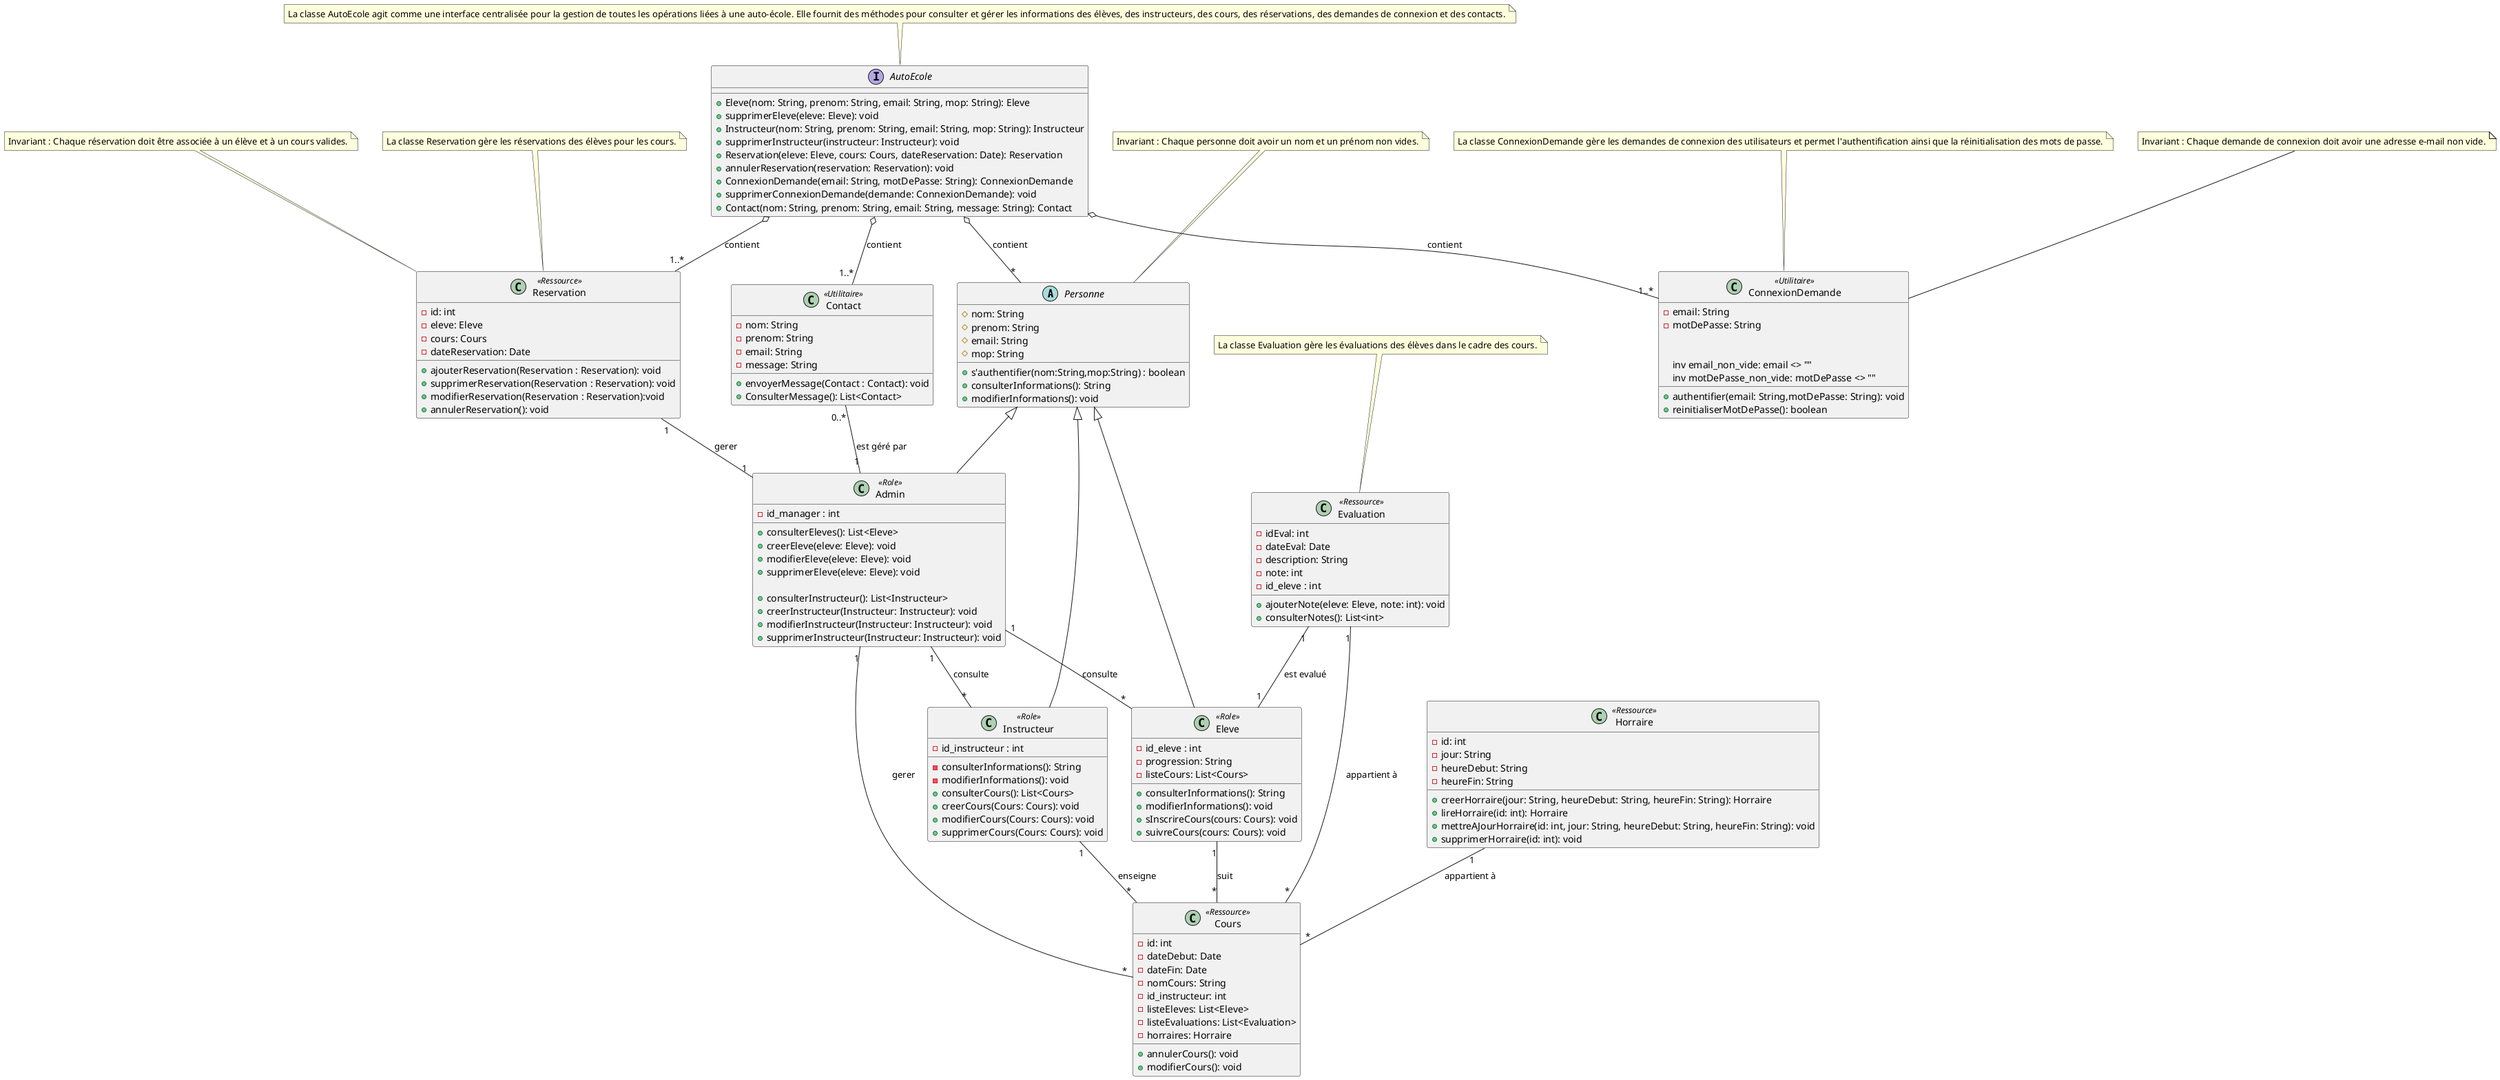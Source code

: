 @startuml

abstract class Personne {
    # nom: String
    # prenom: String
    # email: String
    # mop: String
  
    + s'authentifier(nom:String,mop:String) : boolean 
    + consulterInformations(): String
    + modifierInformations(): void

    
}

class Instructeur<< Role >> {
    - id_instructeur : int

    - consulterInformations(): String
    - modifierInformations(): void
     + consulterCours(): List<Cours>
    + creerCours(Cours: Cours): void
    + modifierCours(Cours: Cours): void
    + supprimerCours(Cours: Cours): void

    
}

class Admin << Role >>{
    - id_manager : int

    
    + consulterEleves(): List<Eleve>
    + creerEleve(eleve: Eleve): void
    + modifierEleve(eleve: Eleve): void
    + supprimerEleve(eleve: Eleve): void

    + consulterInstructeur(): List<Instructeur>
    + creerInstructeur(Instructeur: Instructeur): void
    + modifierInstructeur(Instructeur: Instructeur): void
    + supprimerInstructeur(Instructeur: Instructeur): void

}

class Eleve << Role >>{
    - id_eleve : int
    - progression: String
    - listeCours: List<Cours>

    + consulterInformations(): String
    + modifierInformations(): void
    + sInscrireCours(cours: Cours): void
    + suivreCours(cours: Cours): void

  
}

class Cours << Ressource >>{
    - id: int
    - dateDebut: Date
    - dateFin: Date
    - nomCours: String
    - id_instructeur: int
    - listeEleves: List<Eleve>
    - listeEvaluations: List<Evaluation>
    - horraires: Horraire

    + annulerCours(): void
    + modifierCours(): void

    
}

class Evaluation << Ressource >>{
    - idEval: int
    - dateEval: Date
    - description: String
    - note: int
    - id_eleve : int

    + ajouterNote(eleve: Eleve, note: int): void
    + consulterNotes(): List<int>

    
}


class Reservation << Ressource >>{
    - id: int
    - eleve: Eleve
    - cours: Cours
    - dateReservation: Date

    + ajouterReservation(Reservation : Reservation): void
    + supprimerReservation(Reservation : Reservation): void
    + modifierReservation(Reservation : Reservation):void
    + annulerReservation(): void

   
}


class ConnexionDemande << Utilitaire >>{
    - email: String
    - motDePasse: String

    + authentifier(email: String,motDePasse: String): void
    + reinitialiserMotDePasse(): boolean

    inv email_non_vide: email <> ""
    inv motDePasse_non_vide: motDePasse <> ""
}

class Horraire << Ressource >>{
    - id: int
    - jour: String
    - heureDebut: String
    - heureFin: String

    + creerHorraire(jour: String, heureDebut: String, heureFin: String): Horraire
    + lireHorraire(id: int): Horraire
    + mettreAJourHorraire(id: int, jour: String, heureDebut: String, heureFin: String): void
    + supprimerHorraire(id: int): void

    
}





class Contact  << Utilitaire >>{
    - nom: String
    - prenom: String
    - email: String
    - message: String

    + envoyerMessage(Contact : Contact): void
    + ConsulterMessage(): List<Contact>

    

}


interface AutoEcole {
    + Eleve(nom: String, prenom: String, email: String, mop: String): Eleve
    + supprimerEleve(eleve: Eleve): void
    + Instructeur(nom: String, prenom: String, email: String, mop: String): Instructeur
    + supprimerInstructeur(instructeur: Instructeur): void
    + Reservation(eleve: Eleve, cours: Cours, dateReservation: Date): Reservation
    + annulerReservation(reservation: Reservation): void
    + ConnexionDemande(email: String, motDePasse: String): ConnexionDemande
    + supprimerConnexionDemande(demande: ConnexionDemande): void
    + Contact(nom: String, prenom: String, email: String, message: String): Contact
}


note "La classe ConnexionDemande gère les demandes de connexion des utilisateurs et permet l'authentification ainsi que la réinitialisation des mots de passe." as NoteConnexionDemande
note "La classe Reservation gère les réservations des élèves pour les cours." as NoteReservation
note "La classe Evaluation gère les évaluations des élèves dans le cadre des cours." as NoteEvaluation
note "La classe AutoEcole agit comme une interface centralisée pour la gestion de toutes les opérations liées à une auto-école. Elle fournit des méthodes pour consulter et gérer les informations des élèves, des instructeurs, des cours, des réservations, des demandes de connexion et des contacts." as AutoEcoleNote


note "Invariant : Chaque réservation doit être associée à un élève et à un cours valides." as reservation_invariant
note "Invariant : Chaque demande de connexion doit avoir une adresse e-mail non vide." as connexion_demande_invariant
note "Invariant : Chaque personne doit avoir un nom et un prénom non vides." as personne_invariant


Personne <|-- Instructeur
Personne <|-- Eleve
Personne <|-- Admin
Reservation "1" -- "1" Admin : "gerer"
Instructeur "1" -- "*" Cours : "enseigne"
Eleve "1" -- "*" Cours : "suit"
Admin "1" -- "*" Cours : "gerer"
Evaluation "1" -- "1" Eleve : "est evalué"
Evaluation "1" -- "*" Cours : "appartient à"
Admin "1" -- "*" Instructeur : "consulte"
Admin "1" -- "*" Eleve : "consulte"
Horraire "1" -- "*" Cours : "appartient à"
Contact "0..*" -- "1" Admin : "est géré par"

NoteConnexionDemande -- ConnexionDemande
NoteReservation -- Reservation
NoteEvaluation -- Evaluation
AutoEcoleNote -- AutoEcole

reservation_invariant -- Reservation
connexion_demande_invariant -- ConnexionDemande
personne_invariant -- Personne



AutoEcole o-- "*" Personne : "contient"
AutoEcole o-- "1..*" Reservation : "contient"
AutoEcole o-- "1..*" ConnexionDemande : "contient"
AutoEcole o-- "1..*" Contact : "contient"

@enduml
